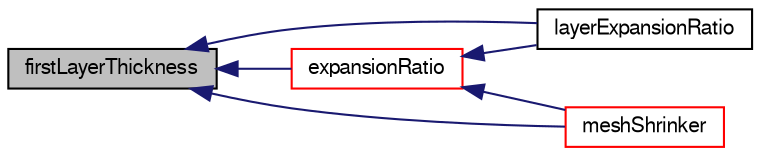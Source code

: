 digraph "firstLayerThickness"
{
  bgcolor="transparent";
  edge [fontname="FreeSans",fontsize="10",labelfontname="FreeSans",labelfontsize="10"];
  node [fontname="FreeSans",fontsize="10",shape=record];
  rankdir="LR";
  Node375 [label="firstLayerThickness",height=0.2,width=0.4,color="black", fillcolor="grey75", style="filled", fontcolor="black"];
  Node375 -> Node376 [dir="back",color="midnightblue",fontsize="10",style="solid",fontname="FreeSans"];
  Node376 [label="expansionRatio",height=0.2,width=0.4,color="red",URL="$a24630.html#acf17ba8644df8cad8ebd2acd9ea653d4"];
  Node376 -> Node383 [dir="back",color="midnightblue",fontsize="10",style="solid",fontname="FreeSans"];
  Node383 [label="layerExpansionRatio",height=0.2,width=0.4,color="black",URL="$a24630.html#afa54f4870d53860a9655a9da26a4d0eb",tooltip="Determine expansion ratio. Uses two of the four parameters. "];
  Node376 -> Node382 [dir="back",color="midnightblue",fontsize="10",style="solid",fontname="FreeSans"];
  Node382 [label="meshShrinker",height=0.2,width=0.4,color="red",URL="$a24630.html#ab7463e0a43e792284bb1c6171ed4592f",tooltip="Type of mesh shrinker. "];
  Node375 -> Node383 [dir="back",color="midnightblue",fontsize="10",style="solid",fontname="FreeSans"];
  Node375 -> Node382 [dir="back",color="midnightblue",fontsize="10",style="solid",fontname="FreeSans"];
}
